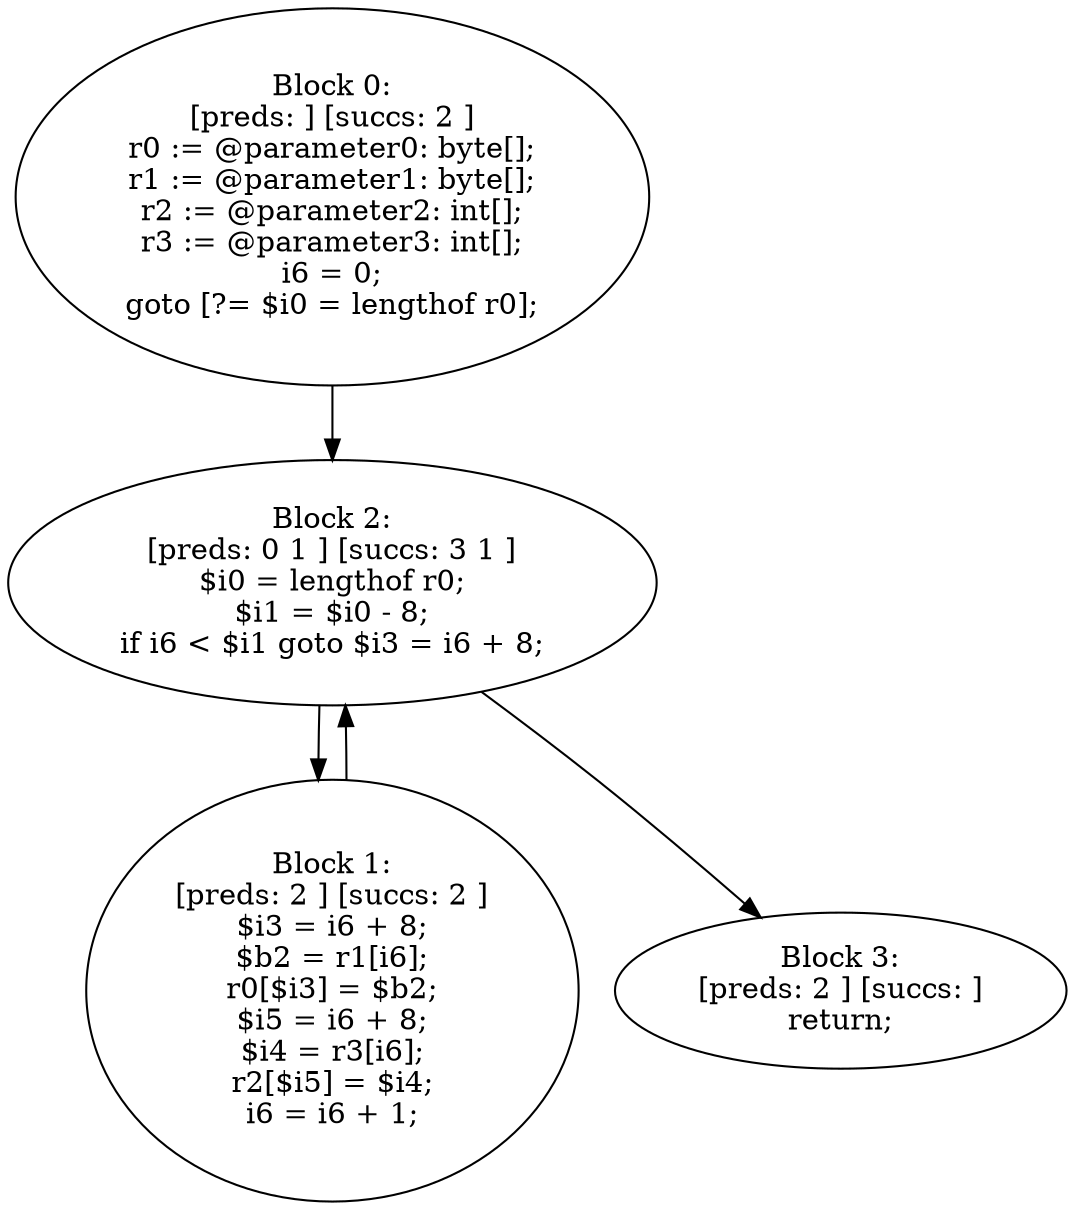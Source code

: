 digraph "unitGraph" {
    "Block 0:
[preds: ] [succs: 2 ]
r0 := @parameter0: byte[];
r1 := @parameter1: byte[];
r2 := @parameter2: int[];
r3 := @parameter3: int[];
i6 = 0;
goto [?= $i0 = lengthof r0];
"
    "Block 1:
[preds: 2 ] [succs: 2 ]
$i3 = i6 + 8;
$b2 = r1[i6];
r0[$i3] = $b2;
$i5 = i6 + 8;
$i4 = r3[i6];
r2[$i5] = $i4;
i6 = i6 + 1;
"
    "Block 2:
[preds: 0 1 ] [succs: 3 1 ]
$i0 = lengthof r0;
$i1 = $i0 - 8;
if i6 < $i1 goto $i3 = i6 + 8;
"
    "Block 3:
[preds: 2 ] [succs: ]
return;
"
    "Block 0:
[preds: ] [succs: 2 ]
r0 := @parameter0: byte[];
r1 := @parameter1: byte[];
r2 := @parameter2: int[];
r3 := @parameter3: int[];
i6 = 0;
goto [?= $i0 = lengthof r0];
"->"Block 2:
[preds: 0 1 ] [succs: 3 1 ]
$i0 = lengthof r0;
$i1 = $i0 - 8;
if i6 < $i1 goto $i3 = i6 + 8;
";
    "Block 1:
[preds: 2 ] [succs: 2 ]
$i3 = i6 + 8;
$b2 = r1[i6];
r0[$i3] = $b2;
$i5 = i6 + 8;
$i4 = r3[i6];
r2[$i5] = $i4;
i6 = i6 + 1;
"->"Block 2:
[preds: 0 1 ] [succs: 3 1 ]
$i0 = lengthof r0;
$i1 = $i0 - 8;
if i6 < $i1 goto $i3 = i6 + 8;
";
    "Block 2:
[preds: 0 1 ] [succs: 3 1 ]
$i0 = lengthof r0;
$i1 = $i0 - 8;
if i6 < $i1 goto $i3 = i6 + 8;
"->"Block 3:
[preds: 2 ] [succs: ]
return;
";
    "Block 2:
[preds: 0 1 ] [succs: 3 1 ]
$i0 = lengthof r0;
$i1 = $i0 - 8;
if i6 < $i1 goto $i3 = i6 + 8;
"->"Block 1:
[preds: 2 ] [succs: 2 ]
$i3 = i6 + 8;
$b2 = r1[i6];
r0[$i3] = $b2;
$i5 = i6 + 8;
$i4 = r3[i6];
r2[$i5] = $i4;
i6 = i6 + 1;
";
}

